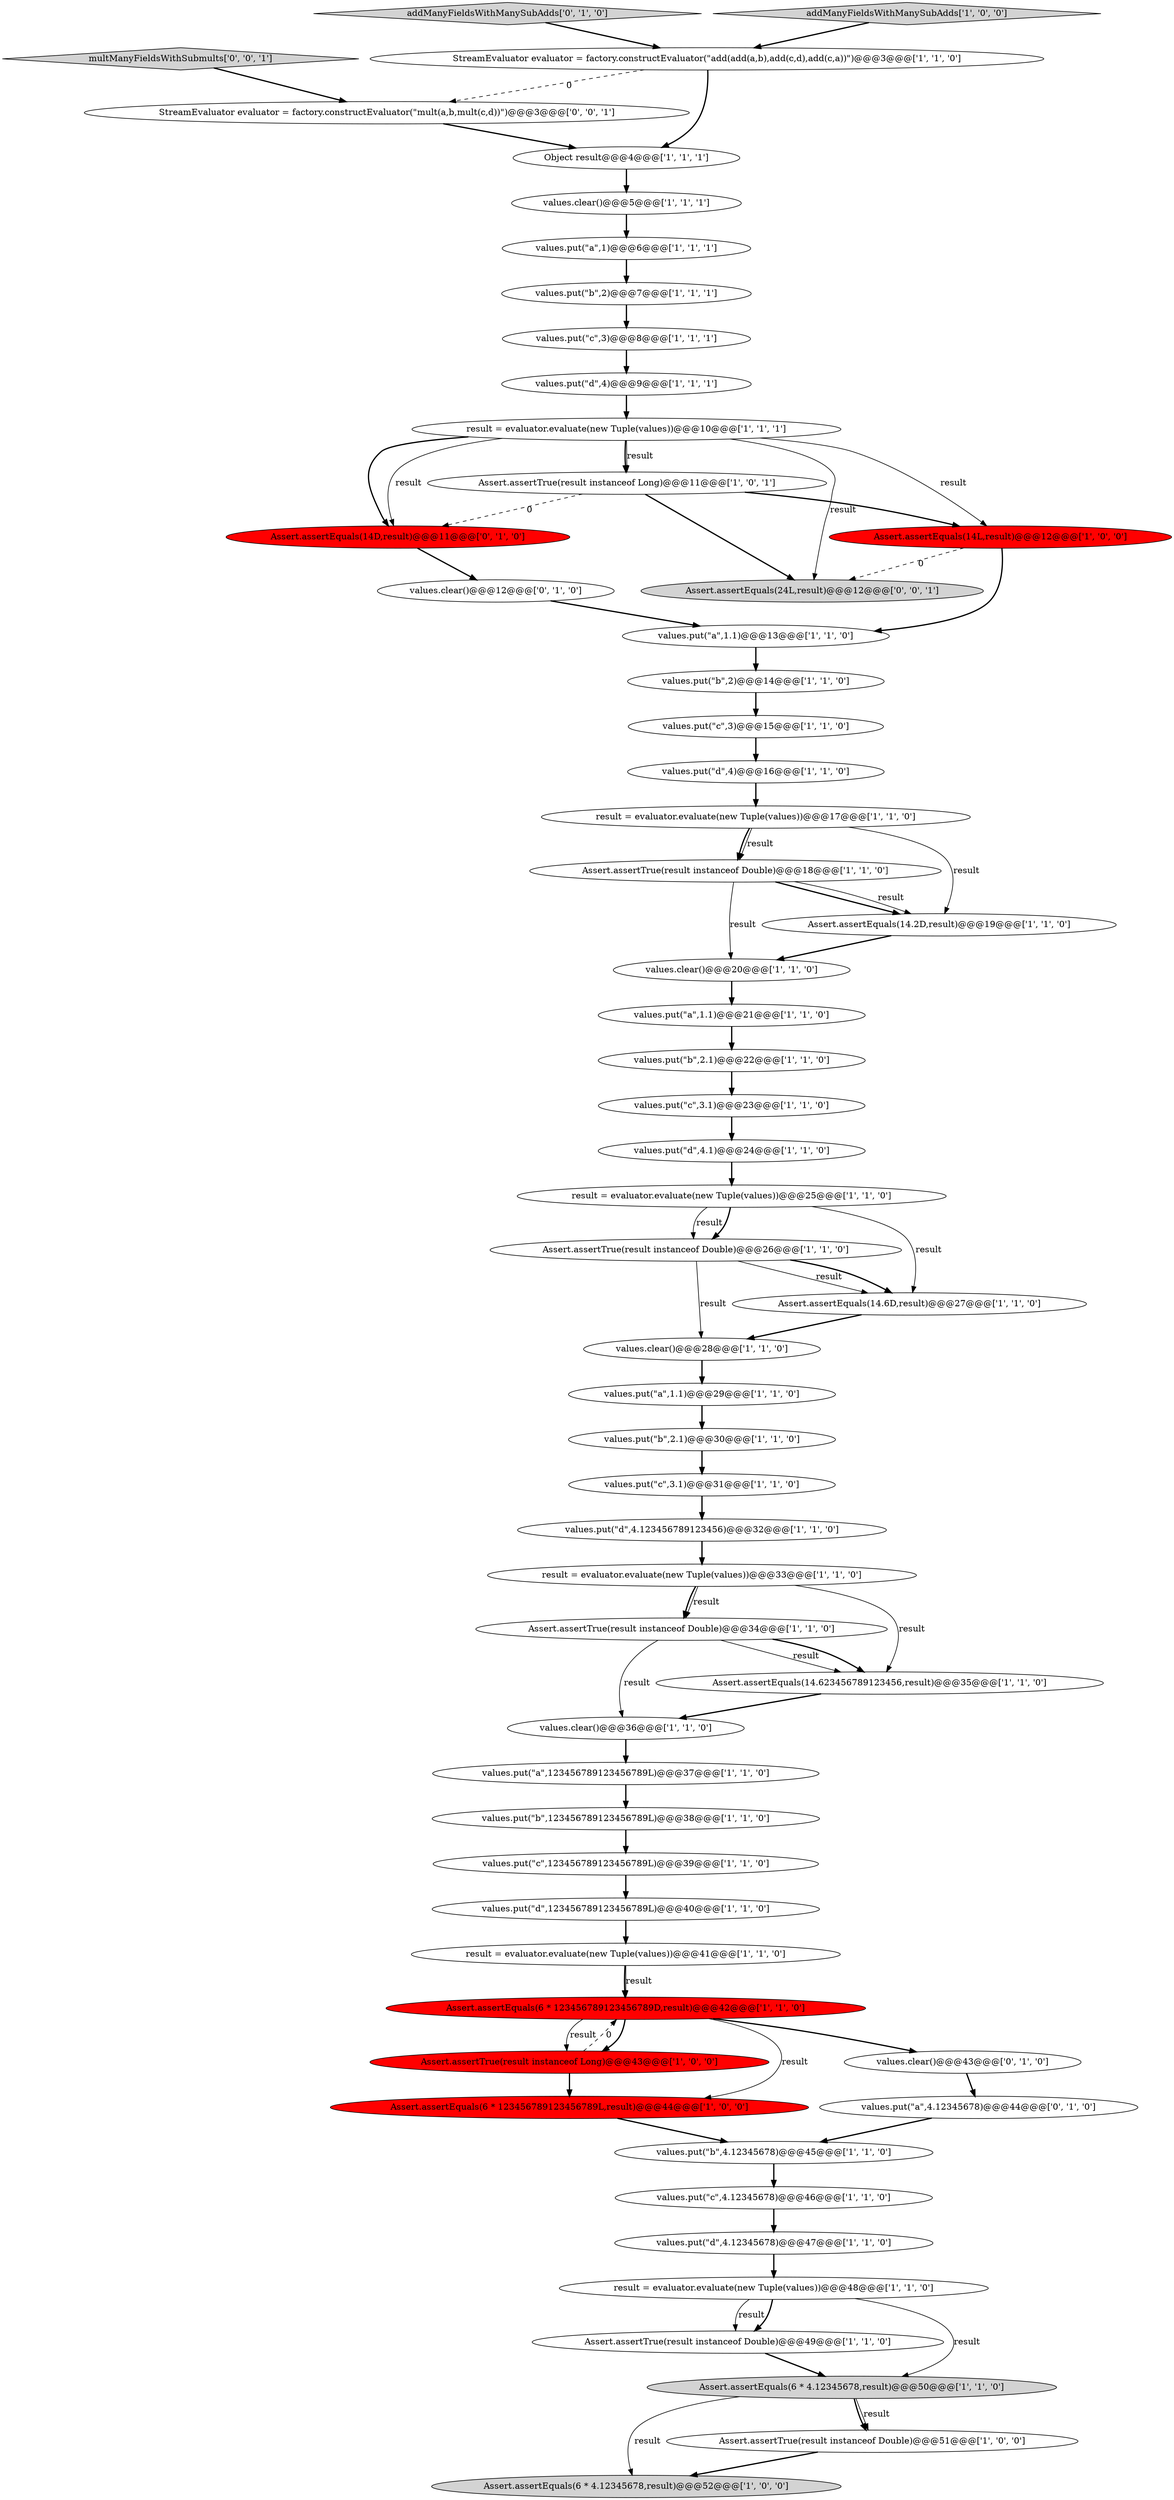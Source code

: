 digraph {
27 [style = filled, label = "Assert.assertTrue(result instanceof Double)@@@34@@@['1', '1', '0']", fillcolor = white, shape = ellipse image = "AAA0AAABBB1BBB"];
55 [style = filled, label = "values.clear()@@@43@@@['0', '1', '0']", fillcolor = white, shape = ellipse image = "AAA0AAABBB2BBB"];
42 [style = filled, label = "Assert.assertEquals(14.2D,result)@@@19@@@['1', '1', '0']", fillcolor = white, shape = ellipse image = "AAA0AAABBB1BBB"];
56 [style = filled, label = "multManyFieldsWithSubmults['0', '0', '1']", fillcolor = lightgray, shape = diamond image = "AAA0AAABBB3BBB"];
21 [style = filled, label = "values.put(\"a\",1)@@@6@@@['1', '1', '1']", fillcolor = white, shape = ellipse image = "AAA0AAABBB1BBB"];
34 [style = filled, label = "Assert.assertEquals(6 * 123456789123456789L,result)@@@44@@@['1', '0', '0']", fillcolor = red, shape = ellipse image = "AAA1AAABBB1BBB"];
5 [style = filled, label = "Assert.assertTrue(result instanceof Long)@@@43@@@['1', '0', '0']", fillcolor = red, shape = ellipse image = "AAA1AAABBB1BBB"];
13 [style = filled, label = "values.put(\"b\",2)@@@14@@@['1', '1', '0']", fillcolor = white, shape = ellipse image = "AAA0AAABBB1BBB"];
16 [style = filled, label = "values.put(\"c\",3)@@@15@@@['1', '1', '0']", fillcolor = white, shape = ellipse image = "AAA0AAABBB1BBB"];
29 [style = filled, label = "Assert.assertEquals(6 * 4.12345678,result)@@@50@@@['1', '1', '0']", fillcolor = lightgray, shape = ellipse image = "AAA0AAABBB1BBB"];
4 [style = filled, label = "values.put(\"c\",3)@@@8@@@['1', '1', '1']", fillcolor = white, shape = ellipse image = "AAA0AAABBB1BBB"];
49 [style = filled, label = "Assert.assertTrue(result instanceof Double)@@@49@@@['1', '1', '0']", fillcolor = white, shape = ellipse image = "AAA0AAABBB1BBB"];
14 [style = filled, label = "result = evaluator.evaluate(new Tuple(values))@@@10@@@['1', '1', '1']", fillcolor = white, shape = ellipse image = "AAA0AAABBB1BBB"];
52 [style = filled, label = "Assert.assertEquals(14D,result)@@@11@@@['0', '1', '0']", fillcolor = red, shape = ellipse image = "AAA1AAABBB2BBB"];
18 [style = filled, label = "result = evaluator.evaluate(new Tuple(values))@@@33@@@['1', '1', '0']", fillcolor = white, shape = ellipse image = "AAA0AAABBB1BBB"];
9 [style = filled, label = "values.clear()@@@20@@@['1', '1', '0']", fillcolor = white, shape = ellipse image = "AAA0AAABBB1BBB"];
35 [style = filled, label = "Assert.assertEquals(14.623456789123456,result)@@@35@@@['1', '1', '0']", fillcolor = white, shape = ellipse image = "AAA0AAABBB1BBB"];
24 [style = filled, label = "Assert.assertEquals(6 * 4.12345678,result)@@@52@@@['1', '0', '0']", fillcolor = lightgray, shape = ellipse image = "AAA0AAABBB1BBB"];
43 [style = filled, label = "values.put(\"d\",123456789123456789L)@@@40@@@['1', '1', '0']", fillcolor = white, shape = ellipse image = "AAA0AAABBB1BBB"];
0 [style = filled, label = "Assert.assertTrue(result instanceof Double)@@@51@@@['1', '0', '0']", fillcolor = white, shape = ellipse image = "AAA0AAABBB1BBB"];
31 [style = filled, label = "Object result@@@4@@@['1', '1', '1']", fillcolor = white, shape = ellipse image = "AAA0AAABBB1BBB"];
20 [style = filled, label = "values.put(\"a\",1.1)@@@29@@@['1', '1', '0']", fillcolor = white, shape = ellipse image = "AAA0AAABBB1BBB"];
36 [style = filled, label = "values.put(\"a\",123456789123456789L)@@@37@@@['1', '1', '0']", fillcolor = white, shape = ellipse image = "AAA0AAABBB1BBB"];
12 [style = filled, label = "values.put(\"c\",3.1)@@@23@@@['1', '1', '0']", fillcolor = white, shape = ellipse image = "AAA0AAABBB1BBB"];
23 [style = filled, label = "values.put(\"d\",4)@@@16@@@['1', '1', '0']", fillcolor = white, shape = ellipse image = "AAA0AAABBB1BBB"];
10 [style = filled, label = "values.put(\"b\",2)@@@7@@@['1', '1', '1']", fillcolor = white, shape = ellipse image = "AAA0AAABBB1BBB"];
53 [style = filled, label = "values.clear()@@@12@@@['0', '1', '0']", fillcolor = white, shape = ellipse image = "AAA0AAABBB2BBB"];
58 [style = filled, label = "StreamEvaluator evaluator = factory.constructEvaluator(\"mult(a,b,mult(c,d))\")@@@3@@@['0', '0', '1']", fillcolor = white, shape = ellipse image = "AAA0AAABBB3BBB"];
28 [style = filled, label = "values.put(\"d\",4.12345678)@@@47@@@['1', '1', '0']", fillcolor = white, shape = ellipse image = "AAA0AAABBB1BBB"];
46 [style = filled, label = "Assert.assertTrue(result instanceof Long)@@@11@@@['1', '0', '1']", fillcolor = white, shape = ellipse image = "AAA0AAABBB1BBB"];
37 [style = filled, label = "values.put(\"c\",3.1)@@@31@@@['1', '1', '0']", fillcolor = white, shape = ellipse image = "AAA0AAABBB1BBB"];
8 [style = filled, label = "Assert.assertEquals(14L,result)@@@12@@@['1', '0', '0']", fillcolor = red, shape = ellipse image = "AAA1AAABBB1BBB"];
17 [style = filled, label = "values.clear()@@@28@@@['1', '1', '0']", fillcolor = white, shape = ellipse image = "AAA0AAABBB1BBB"];
6 [style = filled, label = "values.put(\"a\",1.1)@@@21@@@['1', '1', '0']", fillcolor = white, shape = ellipse image = "AAA0AAABBB1BBB"];
2 [style = filled, label = "values.put(\"c\",4.12345678)@@@46@@@['1', '1', '0']", fillcolor = white, shape = ellipse image = "AAA0AAABBB1BBB"];
50 [style = filled, label = "values.put(\"d\",4.1)@@@24@@@['1', '1', '0']", fillcolor = white, shape = ellipse image = "AAA0AAABBB1BBB"];
57 [style = filled, label = "Assert.assertEquals(24L,result)@@@12@@@['0', '0', '1']", fillcolor = lightgray, shape = ellipse image = "AAA0AAABBB3BBB"];
19 [style = filled, label = "values.clear()@@@36@@@['1', '1', '0']", fillcolor = white, shape = ellipse image = "AAA0AAABBB1BBB"];
41 [style = filled, label = "result = evaluator.evaluate(new Tuple(values))@@@41@@@['1', '1', '0']", fillcolor = white, shape = ellipse image = "AAA0AAABBB1BBB"];
39 [style = filled, label = "values.put(\"d\",4)@@@9@@@['1', '1', '1']", fillcolor = white, shape = ellipse image = "AAA0AAABBB1BBB"];
15 [style = filled, label = "values.clear()@@@5@@@['1', '1', '1']", fillcolor = white, shape = ellipse image = "AAA0AAABBB1BBB"];
51 [style = filled, label = "addManyFieldsWithManySubAdds['0', '1', '0']", fillcolor = lightgray, shape = diamond image = "AAA0AAABBB2BBB"];
25 [style = filled, label = "values.put(\"b\",123456789123456789L)@@@38@@@['1', '1', '0']", fillcolor = white, shape = ellipse image = "AAA0AAABBB1BBB"];
7 [style = filled, label = "addManyFieldsWithManySubAdds['1', '0', '0']", fillcolor = lightgray, shape = diamond image = "AAA0AAABBB1BBB"];
30 [style = filled, label = "values.put(\"b\",4.12345678)@@@45@@@['1', '1', '0']", fillcolor = white, shape = ellipse image = "AAA0AAABBB1BBB"];
26 [style = filled, label = "result = evaluator.evaluate(new Tuple(values))@@@48@@@['1', '1', '0']", fillcolor = white, shape = ellipse image = "AAA0AAABBB1BBB"];
3 [style = filled, label = "result = evaluator.evaluate(new Tuple(values))@@@25@@@['1', '1', '0']", fillcolor = white, shape = ellipse image = "AAA0AAABBB1BBB"];
1 [style = filled, label = "values.put(\"a\",1.1)@@@13@@@['1', '1', '0']", fillcolor = white, shape = ellipse image = "AAA0AAABBB1BBB"];
11 [style = filled, label = "values.put(\"b\",2.1)@@@30@@@['1', '1', '0']", fillcolor = white, shape = ellipse image = "AAA0AAABBB1BBB"];
22 [style = filled, label = "values.put(\"d\",4.123456789123456)@@@32@@@['1', '1', '0']", fillcolor = white, shape = ellipse image = "AAA0AAABBB1BBB"];
33 [style = filled, label = "result = evaluator.evaluate(new Tuple(values))@@@17@@@['1', '1', '0']", fillcolor = white, shape = ellipse image = "AAA0AAABBB1BBB"];
47 [style = filled, label = "Assert.assertTrue(result instanceof Double)@@@26@@@['1', '1', '0']", fillcolor = white, shape = ellipse image = "AAA0AAABBB1BBB"];
54 [style = filled, label = "values.put(\"a\",4.12345678)@@@44@@@['0', '1', '0']", fillcolor = white, shape = ellipse image = "AAA0AAABBB2BBB"];
40 [style = filled, label = "values.put(\"c\",123456789123456789L)@@@39@@@['1', '1', '0']", fillcolor = white, shape = ellipse image = "AAA0AAABBB1BBB"];
44 [style = filled, label = "StreamEvaluator evaluator = factory.constructEvaluator(\"add(add(a,b),add(c,d),add(c,a))\")@@@3@@@['1', '1', '0']", fillcolor = white, shape = ellipse image = "AAA0AAABBB1BBB"];
45 [style = filled, label = "Assert.assertEquals(14.6D,result)@@@27@@@['1', '1', '0']", fillcolor = white, shape = ellipse image = "AAA0AAABBB1BBB"];
32 [style = filled, label = "values.put(\"b\",2.1)@@@22@@@['1', '1', '0']", fillcolor = white, shape = ellipse image = "AAA0AAABBB1BBB"];
48 [style = filled, label = "Assert.assertEquals(6 * 123456789123456789D,result)@@@42@@@['1', '1', '0']", fillcolor = red, shape = ellipse image = "AAA1AAABBB1BBB"];
38 [style = filled, label = "Assert.assertTrue(result instanceof Double)@@@18@@@['1', '1', '0']", fillcolor = white, shape = ellipse image = "AAA0AAABBB1BBB"];
3->45 [style = solid, label="result"];
21->10 [style = bold, label=""];
26->49 [style = solid, label="result"];
26->29 [style = solid, label="result"];
15->21 [style = bold, label=""];
32->12 [style = bold, label=""];
42->9 [style = bold, label=""];
29->0 [style = bold, label=""];
29->24 [style = solid, label="result"];
39->14 [style = bold, label=""];
19->36 [style = bold, label=""];
38->42 [style = bold, label=""];
1->13 [style = bold, label=""];
9->6 [style = bold, label=""];
5->34 [style = bold, label=""];
8->1 [style = bold, label=""];
41->48 [style = bold, label=""];
27->19 [style = solid, label="result"];
23->33 [style = bold, label=""];
14->8 [style = solid, label="result"];
27->35 [style = solid, label="result"];
0->24 [style = bold, label=""];
14->46 [style = bold, label=""];
45->17 [style = bold, label=""];
3->47 [style = solid, label="result"];
14->46 [style = solid, label="result"];
2->28 [style = bold, label=""];
25->40 [style = bold, label=""];
17->20 [style = bold, label=""];
6->32 [style = bold, label=""];
51->44 [style = bold, label=""];
26->49 [style = bold, label=""];
50->3 [style = bold, label=""];
11->37 [style = bold, label=""];
41->48 [style = solid, label="result"];
13->16 [style = bold, label=""];
56->58 [style = bold, label=""];
22->18 [style = bold, label=""];
36->25 [style = bold, label=""];
44->58 [style = dashed, label="0"];
48->34 [style = solid, label="result"];
46->52 [style = dashed, label="0"];
48->55 [style = bold, label=""];
14->52 [style = bold, label=""];
48->5 [style = bold, label=""];
48->5 [style = solid, label="result"];
14->57 [style = solid, label="result"];
14->52 [style = solid, label="result"];
7->44 [style = bold, label=""];
29->0 [style = solid, label="result"];
4->39 [style = bold, label=""];
47->45 [style = solid, label="result"];
8->57 [style = dashed, label="0"];
3->47 [style = bold, label=""];
28->26 [style = bold, label=""];
16->23 [style = bold, label=""];
33->38 [style = solid, label="result"];
27->35 [style = bold, label=""];
47->17 [style = solid, label="result"];
37->22 [style = bold, label=""];
46->8 [style = bold, label=""];
38->42 [style = solid, label="result"];
33->42 [style = solid, label="result"];
18->35 [style = solid, label="result"];
43->41 [style = bold, label=""];
53->1 [style = bold, label=""];
47->45 [style = bold, label=""];
40->43 [style = bold, label=""];
46->57 [style = bold, label=""];
44->31 [style = bold, label=""];
20->11 [style = bold, label=""];
49->29 [style = bold, label=""];
12->50 [style = bold, label=""];
52->53 [style = bold, label=""];
35->19 [style = bold, label=""];
54->30 [style = bold, label=""];
58->31 [style = bold, label=""];
31->15 [style = bold, label=""];
34->30 [style = bold, label=""];
5->48 [style = dashed, label="0"];
18->27 [style = bold, label=""];
38->9 [style = solid, label="result"];
10->4 [style = bold, label=""];
33->38 [style = bold, label=""];
18->27 [style = solid, label="result"];
55->54 [style = bold, label=""];
30->2 [style = bold, label=""];
}
